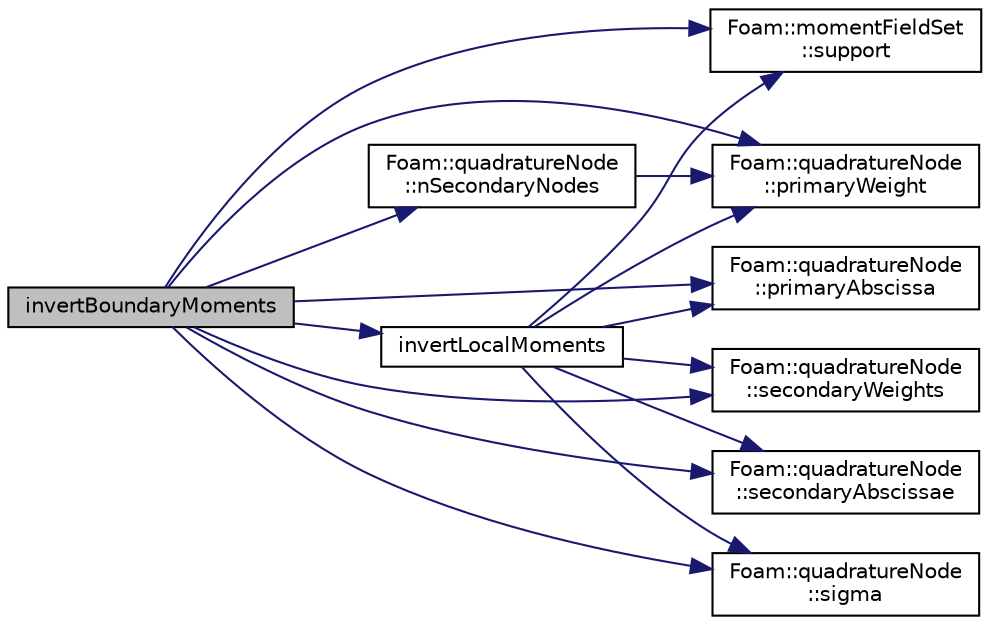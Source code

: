 digraph "invertBoundaryMoments"
{
  bgcolor="transparent";
  edge [fontname="Helvetica",fontsize="10",labelfontname="Helvetica",labelfontsize="10"];
  node [fontname="Helvetica",fontsize="10",shape=record];
  rankdir="LR";
  Node1 [label="invertBoundaryMoments",height=0.2,width=0.4,color="black", fillcolor="grey75", style="filled", fontcolor="black"];
  Node1 -> Node2 [color="midnightblue",fontsize="10",style="solid",fontname="Helvetica"];
  Node2 [label="invertLocalMoments",height=0.2,width=0.4,color="black",URL="$a00039.html#ae61ce7f3d511855a1d0eaf25c94d648f",tooltip="Invert moments in a single cell. "];
  Node2 -> Node3 [color="midnightblue",fontsize="10",style="solid",fontname="Helvetica"];
  Node3 [label="Foam::momentFieldSet\l::support",height=0.2,width=0.4,color="black",URL="$a00096.html#ac69c81c5f4ebd5edd8ddc30b03c1d184",tooltip="Return support of the measure associated to the moment set. "];
  Node2 -> Node4 [color="midnightblue",fontsize="10",style="solid",fontname="Helvetica"];
  Node4 [label="Foam::quadratureNode\l::primaryWeight",height=0.2,width=0.4,color="black",URL="$a00137.html#aa0a25e3fbd8098cb359e8e92cafba070",tooltip="Const access to the weight of the node. "];
  Node2 -> Node5 [color="midnightblue",fontsize="10",style="solid",fontname="Helvetica"];
  Node5 [label="Foam::quadratureNode\l::primaryAbscissa",height=0.2,width=0.4,color="black",URL="$a00137.html#a436581ffd72d3ac178b6d3381f0928ce",tooltip="Const access to the abscissa of the node. "];
  Node2 -> Node6 [color="midnightblue",fontsize="10",style="solid",fontname="Helvetica"];
  Node6 [label="Foam::quadratureNode\l::secondaryWeights",height=0.2,width=0.4,color="black",URL="$a00137.html#a225ac587d44fce3f6a523a89784379af",tooltip="Const access to the secondary weights of the node. "];
  Node2 -> Node7 [color="midnightblue",fontsize="10",style="solid",fontname="Helvetica"];
  Node7 [label="Foam::quadratureNode\l::secondaryAbscissae",height=0.2,width=0.4,color="black",URL="$a00137.html#acf323f4680d96d62aca77b85fab8d25c",tooltip="Const access to the list of secondary abscissae of the node. "];
  Node2 -> Node8 [color="midnightblue",fontsize="10",style="solid",fontname="Helvetica"];
  Node8 [label="Foam::quadratureNode\l::sigma",height=0.2,width=0.4,color="black",URL="$a00137.html#ae7ed63986006f100bfc1515291f070cb",tooltip="Const access to sigma. "];
  Node1 -> Node9 [color="midnightblue",fontsize="10",style="solid",fontname="Helvetica"];
  Node9 [label="Foam::quadratureNode\l::nSecondaryNodes",height=0.2,width=0.4,color="black",URL="$a00137.html#a6d3652c06c7d71d67f199d2104465f3a",tooltip="Returns the number of secondary nodes. "];
  Node9 -> Node4 [color="midnightblue",fontsize="10",style="solid",fontname="Helvetica"];
  Node1 -> Node5 [color="midnightblue",fontsize="10",style="solid",fontname="Helvetica"];
  Node1 -> Node4 [color="midnightblue",fontsize="10",style="solid",fontname="Helvetica"];
  Node1 -> Node7 [color="midnightblue",fontsize="10",style="solid",fontname="Helvetica"];
  Node1 -> Node6 [color="midnightblue",fontsize="10",style="solid",fontname="Helvetica"];
  Node1 -> Node8 [color="midnightblue",fontsize="10",style="solid",fontname="Helvetica"];
  Node1 -> Node3 [color="midnightblue",fontsize="10",style="solid",fontname="Helvetica"];
}
